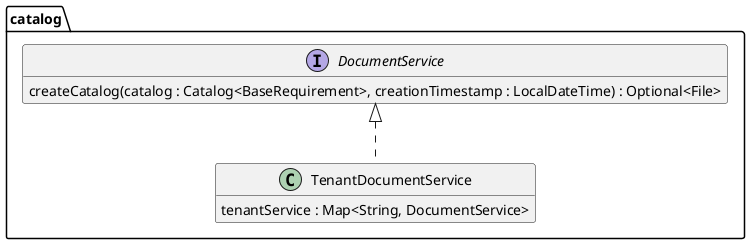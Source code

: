 @startuml Ebene3.png
hide empty members

package catalog {

    interface DocumentService {
        createCatalog(catalog : Catalog<BaseRequirement>, creationTimestamp : LocalDateTime) : Optional<File>
    }

    class TenantDocumentService {
        tenantService : Map<String, DocumentService>
    }
    DocumentService <|.. TenantDocumentService
}
@enduml